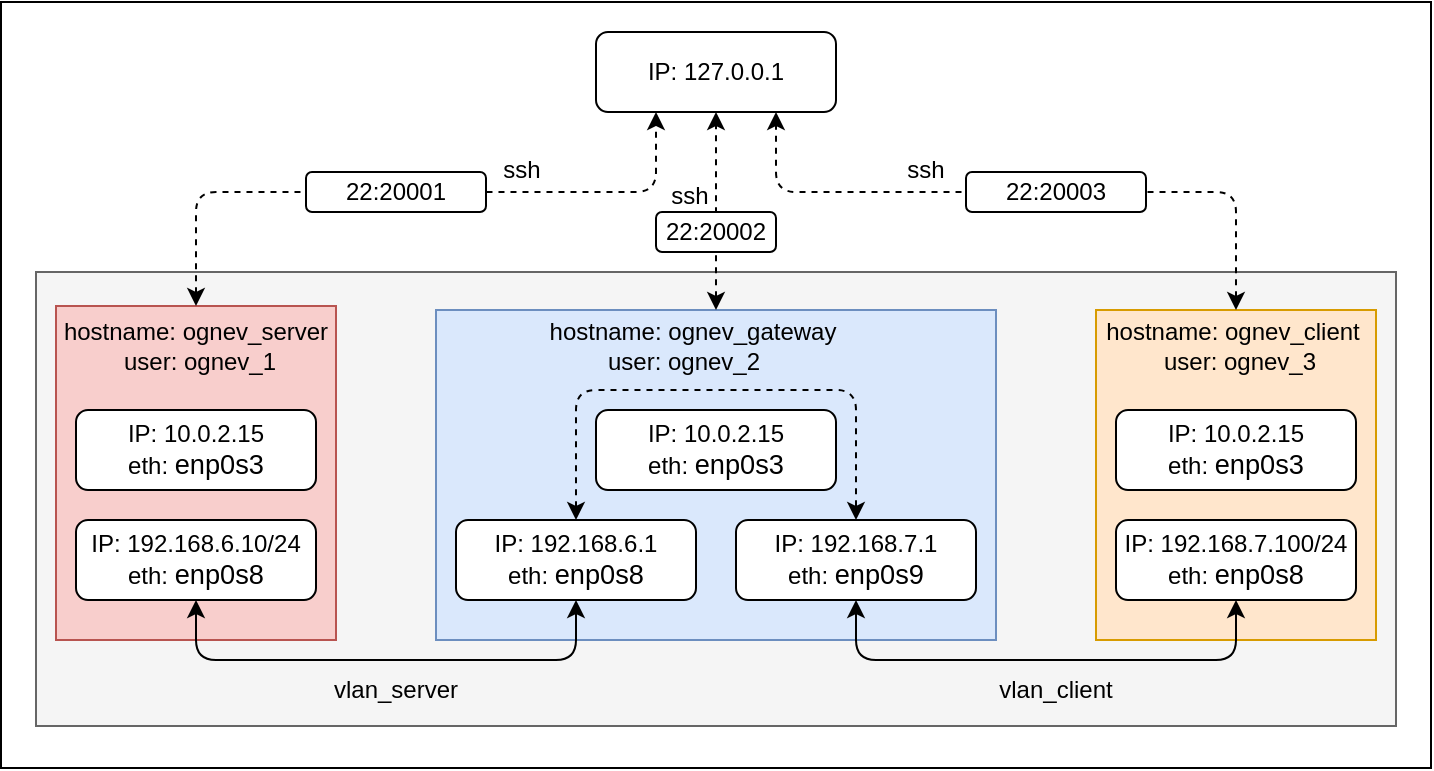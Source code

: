 <mxfile version="13.7.9" type="device"><diagram id="-5jsc7XiGQXEPl5hl78-" name="Страница 1"><mxGraphModel dx="1086" dy="806" grid="0" gridSize="10" guides="1" tooltips="1" connect="1" arrows="1" fold="1" page="1" pageScale="1" pageWidth="827" pageHeight="1169" math="0" shadow="0"><root><mxCell id="0"/><mxCell id="1" parent="0"/><mxCell id="qdc3PCt9zgJPfNx6eL3g-54" value="" style="rounded=0;whiteSpace=wrap;html=1;" parent="1" vertex="1"><mxGeometry x="67.5" y="76" width="715" height="383" as="geometry"/></mxCell><mxCell id="qdc3PCt9zgJPfNx6eL3g-22" value="" style="rounded=0;whiteSpace=wrap;html=1;fillColor=#f5f5f5;strokeColor=#666666;fontColor=#333333;" parent="1" vertex="1"><mxGeometry x="85" y="211" width="680" height="227" as="geometry"/></mxCell><mxCell id="qdc3PCt9zgJPfNx6eL3g-16" value="" style="rounded=0;whiteSpace=wrap;html=1;fillColor=#ffe6cc;strokeColor=#d79b00;" parent="1" vertex="1"><mxGeometry x="615" y="230" width="140" height="165" as="geometry"/></mxCell><mxCell id="qdc3PCt9zgJPfNx6eL3g-15" value="" style="rounded=0;whiteSpace=wrap;html=1;fillColor=#f8cecc;strokeColor=#b85450;" parent="1" vertex="1"><mxGeometry x="95" y="228" width="140" height="167" as="geometry"/></mxCell><mxCell id="qdc3PCt9zgJPfNx6eL3g-13" value="" style="rounded=0;whiteSpace=wrap;html=1;fillColor=#dae8fc;strokeColor=#6c8ebf;" parent="1" vertex="1"><mxGeometry x="285" y="230" width="280" height="165" as="geometry"/></mxCell><mxCell id="qdc3PCt9zgJPfNx6eL3g-1" value="IP: 192.168.6.10/24&lt;br&gt;eth:&amp;nbsp;&lt;span style=&quot;font-family: , , &amp;#34;sf mono&amp;#34; , &amp;#34;menlo&amp;#34; , &amp;#34;consolas&amp;#34; , &amp;#34;liberation mono&amp;#34; , monospace ; font-size: 13.6px&quot;&gt;enp0s8&lt;/span&gt;" style="rounded=1;whiteSpace=wrap;html=1;" parent="1" vertex="1"><mxGeometry x="105" y="335" width="120" height="40" as="geometry"/></mxCell><mxCell id="qdc3PCt9zgJPfNx6eL3g-2" value="IP: 192.168.6.1&lt;br&gt;eth:&amp;nbsp;&lt;span style=&quot;font-size: 13.6px&quot;&gt;enp0s8&lt;/span&gt;" style="rounded=1;whiteSpace=wrap;html=1;" parent="1" vertex="1"><mxGeometry x="295" y="335" width="120" height="40" as="geometry"/></mxCell><mxCell id="qdc3PCt9zgJPfNx6eL3g-3" value="IP: 192.168.7.1&lt;br&gt;eth:&amp;nbsp;&lt;span style=&quot;font-size: 13.6px&quot;&gt;enp0s9&lt;br&gt;&lt;/span&gt;" style="rounded=1;whiteSpace=wrap;html=1;" parent="1" vertex="1"><mxGeometry x="435" y="335" width="120" height="40" as="geometry"/></mxCell><mxCell id="qdc3PCt9zgJPfNx6eL3g-4" value="IP: 192.168.7.100/24&lt;br&gt;eth:&amp;nbsp;&lt;span style=&quot;font-size: 13.6px&quot;&gt;enp0s8&lt;br&gt;&lt;/span&gt;" style="rounded=1;whiteSpace=wrap;html=1;" parent="1" vertex="1"><mxGeometry x="625" y="335" width="120" height="40" as="geometry"/></mxCell><mxCell id="qdc3PCt9zgJPfNx6eL3g-5" value="hostname: ognev_server" style="text;html=1;strokeColor=none;fillColor=none;align=center;verticalAlign=middle;whiteSpace=wrap;rounded=0;" parent="1" vertex="1"><mxGeometry x="97" y="226" width="136" height="30" as="geometry"/></mxCell><mxCell id="qdc3PCt9zgJPfNx6eL3g-9" value="" style="endArrow=classic;startArrow=classic;html=1;entryX=0.5;entryY=1;entryDx=0;entryDy=0;exitX=0.5;exitY=1;exitDx=0;exitDy=0;" parent="1" source="qdc3PCt9zgJPfNx6eL3g-1" target="qdc3PCt9zgJPfNx6eL3g-2" edge="1"><mxGeometry width="50" height="50" relative="1" as="geometry"><mxPoint x="285" y="435" as="sourcePoint"/><mxPoint x="335" y="385" as="targetPoint"/><Array as="points"><mxPoint x="165" y="405"/><mxPoint x="265" y="405"/><mxPoint x="355" y="405"/></Array></mxGeometry></mxCell><mxCell id="qdc3PCt9zgJPfNx6eL3g-10" value="" style="endArrow=classic;startArrow=classic;html=1;" parent="1" source="qdc3PCt9zgJPfNx6eL3g-3" edge="1"><mxGeometry width="50" height="50" relative="1" as="geometry"><mxPoint x="495" y="365" as="sourcePoint"/><mxPoint x="685" y="375" as="targetPoint"/><Array as="points"><mxPoint x="495" y="405"/><mxPoint x="595" y="405"/><mxPoint x="685" y="405"/></Array></mxGeometry></mxCell><mxCell id="qdc3PCt9zgJPfNx6eL3g-11" value="vlan_server" style="text;html=1;strokeColor=none;fillColor=none;align=center;verticalAlign=middle;whiteSpace=wrap;rounded=0;" parent="1" vertex="1"><mxGeometry x="225" y="405" width="80" height="30" as="geometry"/></mxCell><mxCell id="qdc3PCt9zgJPfNx6eL3g-12" value="vlan_client" style="text;html=1;strokeColor=none;fillColor=none;align=center;verticalAlign=middle;whiteSpace=wrap;rounded=0;" parent="1" vertex="1"><mxGeometry x="555" y="405" width="80" height="30" as="geometry"/></mxCell><mxCell id="qdc3PCt9zgJPfNx6eL3g-17" value="IP: 127.0.0.1" style="rounded=1;whiteSpace=wrap;html=1;" parent="1" vertex="1"><mxGeometry x="365" y="91" width="120" height="40" as="geometry"/></mxCell><mxCell id="qdc3PCt9zgJPfNx6eL3g-18" value="" style="endArrow=classic;startArrow=classic;html=1;exitX=0.5;exitY=0;exitDx=0;exitDy=0;entryX=0.25;entryY=1;entryDx=0;entryDy=0;dashed=1;" parent="1" source="qdc3PCt9zgJPfNx6eL3g-15" target="qdc3PCt9zgJPfNx6eL3g-17" edge="1"><mxGeometry width="50" height="50" relative="1" as="geometry"><mxPoint x="175" y="211" as="sourcePoint"/><mxPoint x="225" y="161" as="targetPoint"/><Array as="points"><mxPoint x="165" y="171"/><mxPoint x="395" y="171"/></Array></mxGeometry></mxCell><mxCell id="qdc3PCt9zgJPfNx6eL3g-19" value="" style="endArrow=classic;startArrow=classic;html=1;entryX=0.75;entryY=1;entryDx=0;entryDy=0;dashed=1;" parent="1" source="qdc3PCt9zgJPfNx6eL3g-16" target="qdc3PCt9zgJPfNx6eL3g-17" edge="1"><mxGeometry width="50" height="50" relative="1" as="geometry"><mxPoint x="685" y="230" as="sourcePoint"/><mxPoint x="445" y="251.0" as="targetPoint"/><Array as="points"><mxPoint x="685" y="171"/><mxPoint x="455" y="171"/></Array></mxGeometry></mxCell><mxCell id="qdc3PCt9zgJPfNx6eL3g-21" value="" style="endArrow=classic;html=1;dashed=1;entryX=0.5;entryY=1;entryDx=0;entryDy=0;startArrow=classic;startFill=1;" parent="1" source="qdc3PCt9zgJPfNx6eL3g-13" target="qdc3PCt9zgJPfNx6eL3g-17" edge="1"><mxGeometry width="50" height="50" relative="1" as="geometry"><mxPoint x="445" y="191" as="sourcePoint"/><mxPoint x="425" y="151" as="targetPoint"/></mxGeometry></mxCell><mxCell id="qdc3PCt9zgJPfNx6eL3g-23" value="22:20001" style="rounded=1;whiteSpace=wrap;html=1;" parent="1" vertex="1"><mxGeometry x="220" y="161" width="90" height="20" as="geometry"/></mxCell><mxCell id="qdc3PCt9zgJPfNx6eL3g-24" value="IP: 10.0.2.15&lt;br&gt;eth:&amp;nbsp;&lt;span style=&quot;font-family: , , &amp;#34;sf mono&amp;#34; , &amp;#34;menlo&amp;#34; , &amp;#34;consolas&amp;#34; , &amp;#34;liberation mono&amp;#34; , monospace ; font-size: 13.6px&quot;&gt;enp0s3&lt;/span&gt;" style="rounded=1;whiteSpace=wrap;html=1;" parent="1" vertex="1"><mxGeometry x="105" y="280" width="120" height="40" as="geometry"/></mxCell><mxCell id="qdc3PCt9zgJPfNx6eL3g-25" value="IP: 10.0.2.15&lt;br&gt;eth:&amp;nbsp;&lt;span style=&quot;font-family: , , &amp;#34;sf mono&amp;#34; , &amp;#34;menlo&amp;#34; , &amp;#34;consolas&amp;#34; , &amp;#34;liberation mono&amp;#34; , monospace ; font-size: 13.6px&quot;&gt;enp0s3&lt;/span&gt;" style="rounded=1;whiteSpace=wrap;html=1;" parent="1" vertex="1"><mxGeometry x="365" y="280" width="120" height="40" as="geometry"/></mxCell><mxCell id="qdc3PCt9zgJPfNx6eL3g-27" value="IP: 10.0.2.15&lt;br&gt;eth:&amp;nbsp;&lt;span style=&quot;font-family: , , &amp;#34;sf mono&amp;#34; , &amp;#34;menlo&amp;#34; , &amp;#34;consolas&amp;#34; , &amp;#34;liberation mono&amp;#34; , monospace ; font-size: 13.6px&quot;&gt;enp0s3&lt;/span&gt;" style="rounded=1;whiteSpace=wrap;html=1;" parent="1" vertex="1"><mxGeometry x="625" y="280" width="120" height="40" as="geometry"/></mxCell><mxCell id="qdc3PCt9zgJPfNx6eL3g-29" value="22:20002" style="rounded=1;whiteSpace=wrap;html=1;" parent="1" vertex="1"><mxGeometry x="395" y="181" width="60" height="20" as="geometry"/></mxCell><mxCell id="qdc3PCt9zgJPfNx6eL3g-32" value="22:20003" style="rounded=1;whiteSpace=wrap;html=1;" parent="1" vertex="1"><mxGeometry x="550" y="161" width="90" height="20" as="geometry"/></mxCell><mxCell id="qdc3PCt9zgJPfNx6eL3g-38" value="user: ognev_1" style="text;html=1;strokeColor=none;fillColor=none;align=center;verticalAlign=middle;whiteSpace=wrap;rounded=0;" parent="1" vertex="1"><mxGeometry x="126" y="240.5" width="82" height="30" as="geometry"/></mxCell><mxCell id="qdc3PCt9zgJPfNx6eL3g-39" value="hostname: ognev_gateway" style="text;html=1;strokeColor=none;fillColor=none;align=center;verticalAlign=middle;whiteSpace=wrap;rounded=0;" parent="1" vertex="1"><mxGeometry x="339" y="226" width="149" height="30" as="geometry"/></mxCell><mxCell id="qdc3PCt9zgJPfNx6eL3g-40" value="user: ognev_2" style="text;html=1;strokeColor=none;fillColor=none;align=center;verticalAlign=middle;whiteSpace=wrap;rounded=0;" parent="1" vertex="1"><mxGeometry x="368" y="240.5" width="82" height="30" as="geometry"/></mxCell><mxCell id="qdc3PCt9zgJPfNx6eL3g-42" value="hostname: ognev_client" style="text;html=1;strokeColor=none;fillColor=none;align=center;verticalAlign=middle;whiteSpace=wrap;rounded=0;" parent="1" vertex="1"><mxGeometry x="617" y="226" width="133" height="30" as="geometry"/></mxCell><mxCell id="qdc3PCt9zgJPfNx6eL3g-43" value="user: ognev_3" style="text;html=1;strokeColor=none;fillColor=none;align=center;verticalAlign=middle;whiteSpace=wrap;rounded=0;" parent="1" vertex="1"><mxGeometry x="646" y="240.5" width="82" height="30" as="geometry"/></mxCell><mxCell id="qdc3PCt9zgJPfNx6eL3g-47" value="" style="endArrow=classic;startArrow=classic;html=1;entryX=0.5;entryY=0;entryDx=0;entryDy=0;exitX=0.5;exitY=0;exitDx=0;exitDy=0;dashed=1;" parent="1" source="qdc3PCt9zgJPfNx6eL3g-2" target="qdc3PCt9zgJPfNx6eL3g-3" edge="1"><mxGeometry width="50" height="50" relative="1" as="geometry"><mxPoint x="390" y="302" as="sourcePoint"/><mxPoint x="440" y="252" as="targetPoint"/><Array as="points"><mxPoint x="355" y="270"/><mxPoint x="429" y="270"/><mxPoint x="495" y="270"/></Array></mxGeometry></mxCell><mxCell id="qdc3PCt9zgJPfNx6eL3g-50" value="ssh" style="text;html=1;strokeColor=none;fillColor=none;align=center;verticalAlign=middle;whiteSpace=wrap;rounded=0;" parent="1" vertex="1"><mxGeometry x="308" y="150" width="40" height="20" as="geometry"/></mxCell><mxCell id="qdc3PCt9zgJPfNx6eL3g-51" value="ssh" style="text;html=1;strokeColor=none;fillColor=none;align=center;verticalAlign=middle;whiteSpace=wrap;rounded=0;" parent="1" vertex="1"><mxGeometry x="510" y="150" width="40" height="20" as="geometry"/></mxCell><mxCell id="qdc3PCt9zgJPfNx6eL3g-52" value="ssh" style="text;html=1;strokeColor=none;fillColor=none;align=center;verticalAlign=middle;whiteSpace=wrap;rounded=0;" parent="1" vertex="1"><mxGeometry x="392" y="163" width="40" height="20" as="geometry"/></mxCell></root></mxGraphModel></diagram></mxfile>